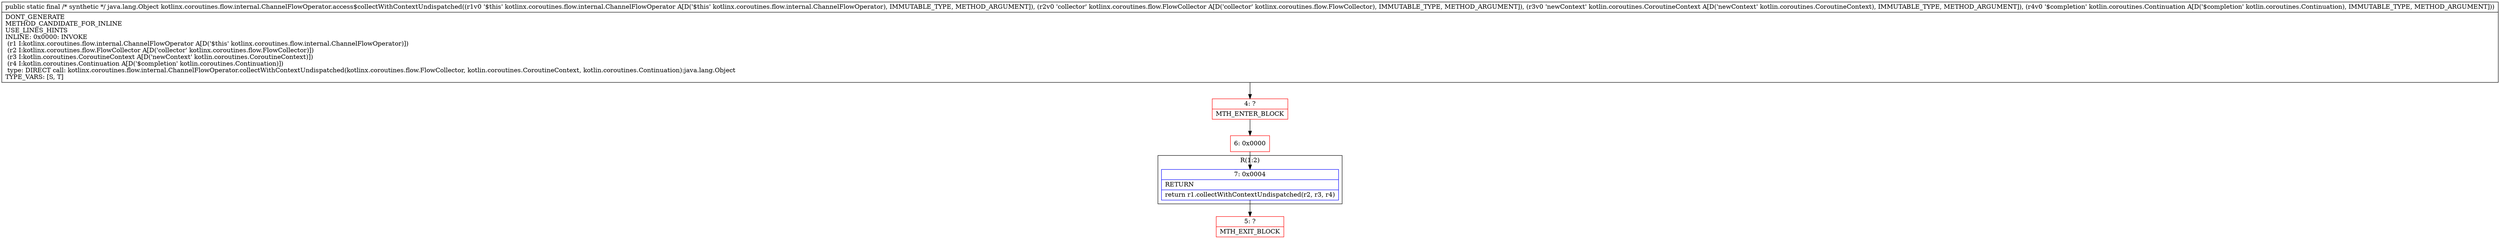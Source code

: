 digraph "CFG forkotlinx.coroutines.flow.internal.ChannelFlowOperator.access$collectWithContextUndispatched(Lkotlinx\/coroutines\/flow\/internal\/ChannelFlowOperator;Lkotlinx\/coroutines\/flow\/FlowCollector;Lkotlin\/coroutines\/CoroutineContext;Lkotlin\/coroutines\/Continuation;)Ljava\/lang\/Object;" {
subgraph cluster_Region_1026757338 {
label = "R(1:2)";
node [shape=record,color=blue];
Node_7 [shape=record,label="{7\:\ 0x0004|RETURN\l|return r1.collectWithContextUndispatched(r2, r3, r4)\l}"];
}
Node_4 [shape=record,color=red,label="{4\:\ ?|MTH_ENTER_BLOCK\l}"];
Node_6 [shape=record,color=red,label="{6\:\ 0x0000}"];
Node_5 [shape=record,color=red,label="{5\:\ ?|MTH_EXIT_BLOCK\l}"];
MethodNode[shape=record,label="{public static final \/* synthetic *\/ java.lang.Object kotlinx.coroutines.flow.internal.ChannelFlowOperator.access$collectWithContextUndispatched((r1v0 '$this' kotlinx.coroutines.flow.internal.ChannelFlowOperator A[D('$this' kotlinx.coroutines.flow.internal.ChannelFlowOperator), IMMUTABLE_TYPE, METHOD_ARGUMENT]), (r2v0 'collector' kotlinx.coroutines.flow.FlowCollector A[D('collector' kotlinx.coroutines.flow.FlowCollector), IMMUTABLE_TYPE, METHOD_ARGUMENT]), (r3v0 'newContext' kotlin.coroutines.CoroutineContext A[D('newContext' kotlin.coroutines.CoroutineContext), IMMUTABLE_TYPE, METHOD_ARGUMENT]), (r4v0 '$completion' kotlin.coroutines.Continuation A[D('$completion' kotlin.coroutines.Continuation), IMMUTABLE_TYPE, METHOD_ARGUMENT]))  | DONT_GENERATE\lMETHOD_CANDIDATE_FOR_INLINE\lUSE_LINES_HINTS\lINLINE: 0x0000: INVOKE  \l  (r1 I:kotlinx.coroutines.flow.internal.ChannelFlowOperator A[D('$this' kotlinx.coroutines.flow.internal.ChannelFlowOperator)])\l  (r2 I:kotlinx.coroutines.flow.FlowCollector A[D('collector' kotlinx.coroutines.flow.FlowCollector)])\l  (r3 I:kotlin.coroutines.CoroutineContext A[D('newContext' kotlin.coroutines.CoroutineContext)])\l  (r4 I:kotlin.coroutines.Continuation A[D('$completion' kotlin.coroutines.Continuation)])\l type: DIRECT call: kotlinx.coroutines.flow.internal.ChannelFlowOperator.collectWithContextUndispatched(kotlinx.coroutines.flow.FlowCollector, kotlin.coroutines.CoroutineContext, kotlin.coroutines.Continuation):java.lang.Object\lTYPE_VARS: [S, T]\l}"];
MethodNode -> Node_4;Node_7 -> Node_5;
Node_4 -> Node_6;
Node_6 -> Node_7;
}

